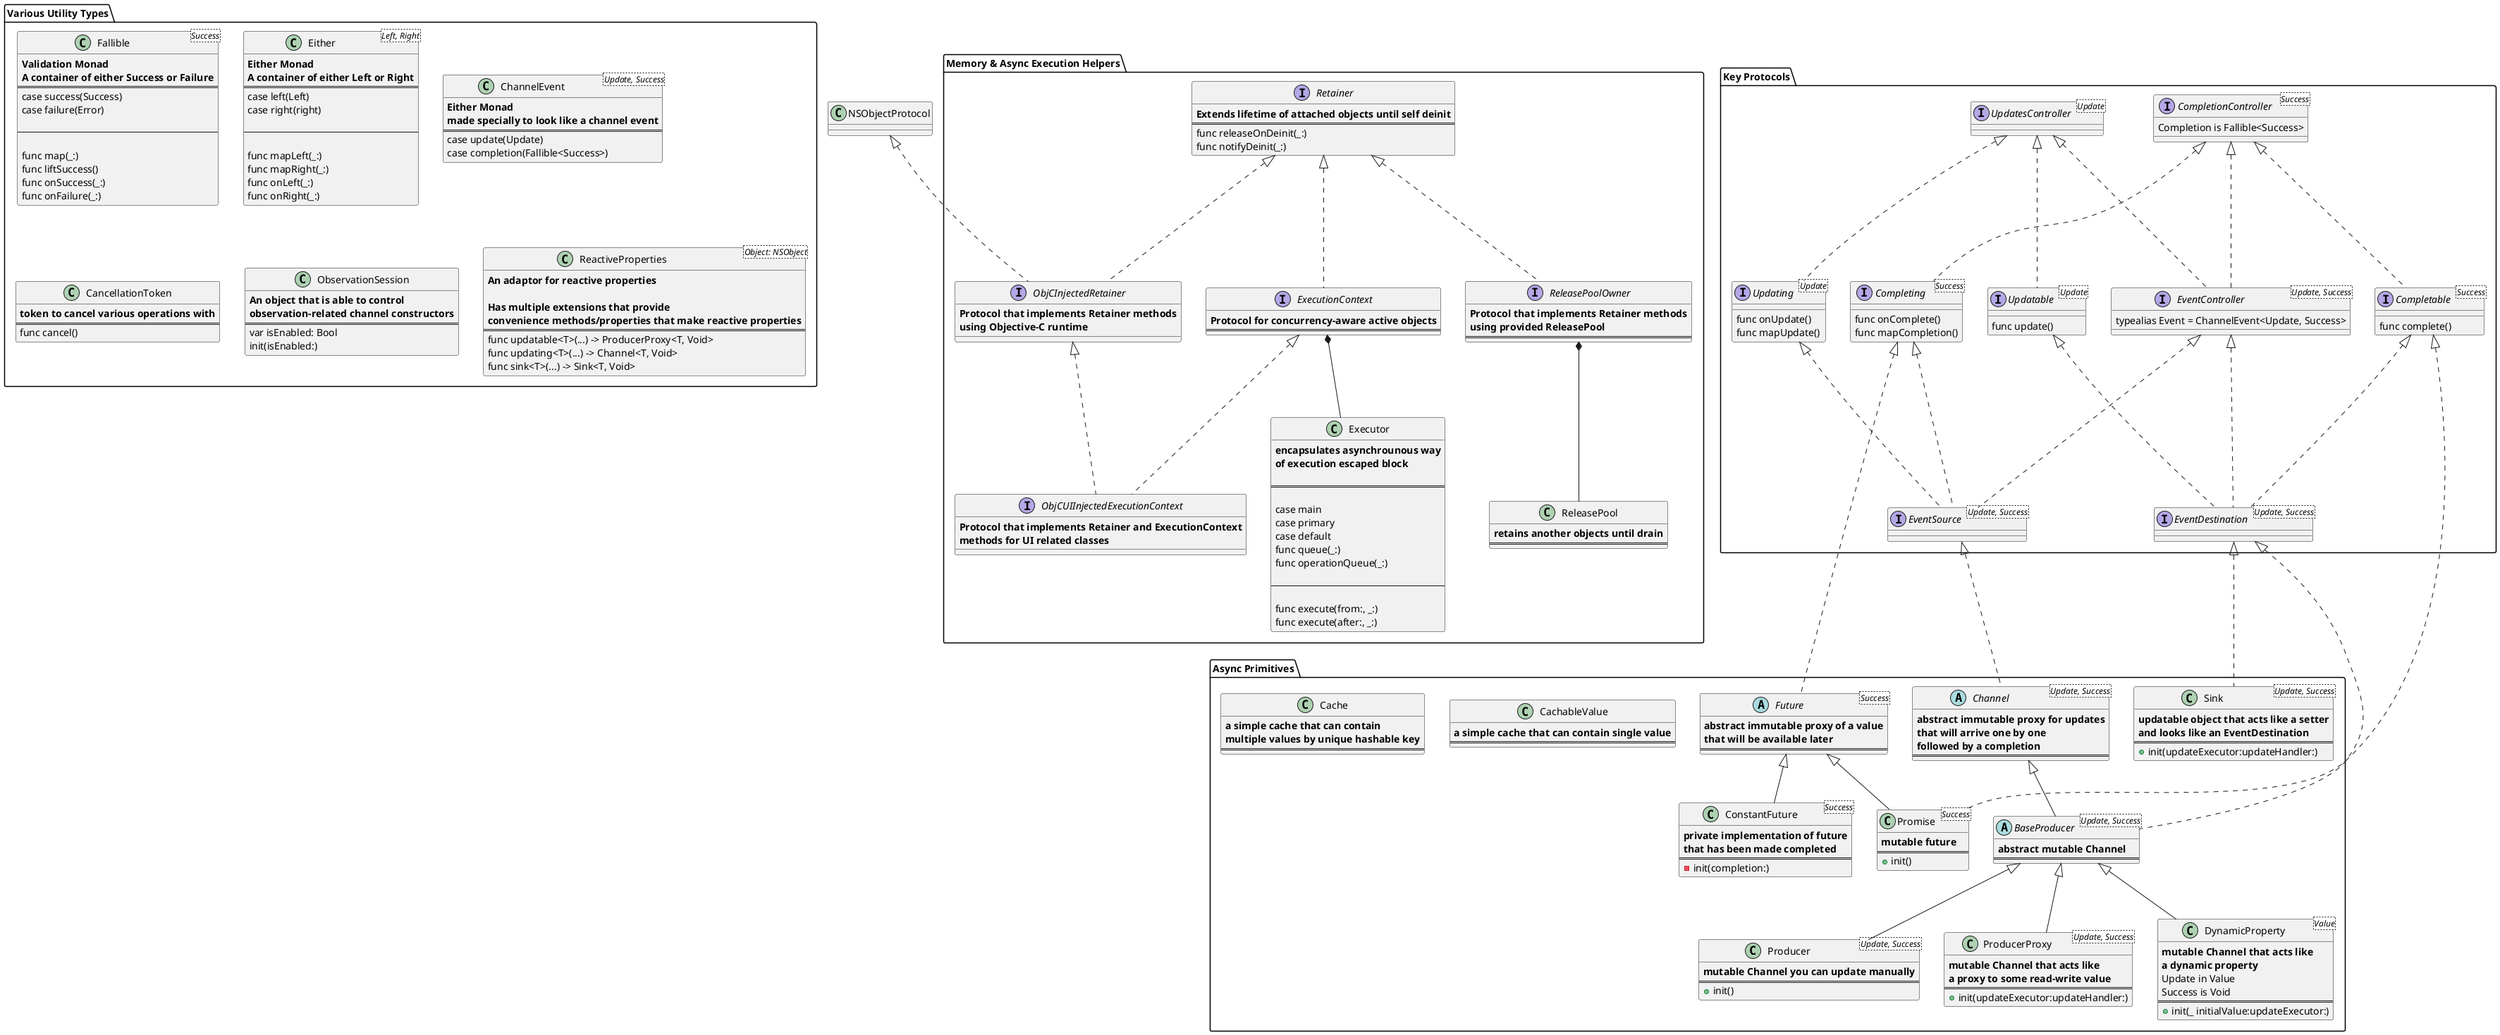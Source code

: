 
@startuml

package "Key Protocols" {
    interface CompletionController<Success> {
        Completion is Fallible<Success>
    }

    interface Completing<Success> {
        func onComplete()
        func mapCompletion()
    }

    interface Completable<Success> {
        func complete()
    }

    interface UpdatesController<Update> {
    }

    interface Updating<Update> {
        func onUpdate()
        func mapUpdate()
    }

    interface Updatable<Update> {
        func update()
    }

    interface EventController<Update, Success> {
        typealias Event = ChannelEvent<Update, Success>
    }

    interface EventSource<Update, Success> {
    }

    interface EventDestination<Update, Success> {
    }
}

package "Async Primitives" {
    abstract class Future<Success> {
        **abstract immutable proxy of a value**
        **that will be available later**
        ===
    }

    class ConstantFuture<Success> {
        **private implementation of future**
        **that has been made completed**
        ===
        - init(completion:)
    }

    class Promise<Success> {
        **mutable future**
        ===
        + init()
    }

    abstract class Channel<Update, Success> {
        **abstract immutable proxy for updates**
        **that will arrive one by one**
        **followed by a completion**
        ===
    }

    abstract class BaseProducer<Update, Success> {
        **abstract mutable Channel**
        ===
    }

    class Producer<Update, Success> {
        **mutable Channel you can update manually**
        ===
        + init()
    }

    class ProducerProxy<Update, Success> {
        **mutable Channel that acts like**
        **a proxy to some read-write value**
        ===
        + init(updateExecutor:updateHandler:)
    }

    class DynamicProperty<Value> {
        **mutable Channel that acts like**
        **a dynamic property**
        Update in Value
        Success is Void
        ===
        + init(_ initialValue:updateExecutor:)
    }

    class Sink<Update, Success> {
        **updatable object that acts like a setter**
        **and looks like an EventDestination**
        ===
        + init(updateExecutor:updateHandler:)
    }

    class CachableValue {
        **a simple cache that can contain single value**
        ===
    }
    class Cache {
        **a simple cache that can contain**
        **multiple values by unique hashable key**
        ===
    }
}

package "Memory & Async Execution Helpers" {
    class Executor {
        **encapsulates asynchrounous way**
        **of execution escaped block**

        ===

        case main
        case primary
        case default
        func queue(_:)
        func operationQueue(_:)

        --

        func execute(from:, _:)
        func execute(after:, _:)
    }

    class ReleasePool {
        **retains another objects until drain**
        ===
    }

    interface Retainer {
        **Extends lifetime of attached objects until self deinit**
        ===
        func releaseOnDeinit(_:)
        func notifyDeinit(_:)
    }

    interface ReleasePoolOwner {
        **Protocol that implements Retainer methods**
        **using provided ReleasePool**
        ===
    }

    interface ObjCInjectedRetainer {
        **Protocol that implements Retainer methods**
        **using Objective-C runtime**
    }

    interface ExecutionContext {
        **Protocol for concurrency-aware active objects**
        ===
    }

    interface ObjCUIInjectedExecutionContext {
        **Protocol that implements Retainer and ExecutionContext**
        **methods for UI related classes**
    }
}

package "Various Utility Types" {
    class Fallible<Success> {
        **Validation Monad**
        **A container of either Success or Failure**
        ===
        case success(Success)
        case failure(Error)

        ---

        func map(_:)
        func liftSuccess()
        func onSuccess(_:)
        func onFailure(_:)
    }

    class Either<Left, Right> {
        **Either Monad**
        **A container of either Left or Right**
        ===
        case left(Left)
        case right(right)

        ---

        func mapLeft(_:)
        func mapRight(_:)
        func onLeft(_:)
        func onRight(_:)
    }

    class ChannelEvent<Update, Success> {
        **Either Monad**
        **made specially to look like a channel event**
        ===
        case update(Update)
        case completion(Fallible<Success>)
    }

    class CancellationToken {
        **token to cancel various operations with**
        ===
        func cancel()
    }

    class ObservationSession {
        **An object that is able to control**
        **observation-related channel constructors**
        ===
        var isEnabled: Bool
        init(isEnabled:)
    }

    class ReactiveProperties<Object: NSObject> {
        **An adaptor for reactive properties**

        **Has multiple extensions that provide**
        **convenience methods/properties that make reactive properties**
        ===
        func updatable<T>(...) -> ProducerProxy<T, Void>
        func updating<T>(...) -> Channel<T, Void>
        func sink<T>(...) -> Sink<T, Void>
    }
}

CompletionController <|.. Completing
CompletionController <|.. Completable

UpdatesController <|.. Updating
UpdatesController <|.. Updatable

CompletionController <|.. EventController
UpdatesController <|.. EventController

EventController <|.. EventSource
EventController <|.. EventDestination

Updating <|.. EventSource
Completing <|.. EventSource

Updatable <|.. EventDestination
Completable <|.. EventDestination

Completing <|.. Future

Future <|-- Promise
Future <|-- ConstantFuture
Completable <|.. Promise

EventSource <|.. Channel

Channel <|-- BaseProducer
EventDestination <|.. BaseProducer

BaseProducer <|-- DynamicProperty
BaseProducer <|-- Producer
BaseProducer <|-- ProducerProxy

EventDestination <|.. Sink

Retainer <|.. ExecutionContext
ExecutionContext *-- Executor
Retainer <|.. ReleasePoolOwner
ReleasePoolOwner *-- ReleasePool
Retainer <|.. ObjCInjectedRetainer
NSObjectProtocol <|.. ObjCInjectedRetainer

ExecutionContext <|.. ObjCUIInjectedExecutionContext
ObjCInjectedRetainer <|.. ObjCUIInjectedExecutionContext
@enduml
